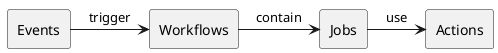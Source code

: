 @startuml

rectangle Events
rectangle Workflows
rectangle Jobs
rectangle Actions

Events -right-> Workflows: trigger
Workflows -right-> Jobs: contain
Jobs -right-> Actions: use

@enduml